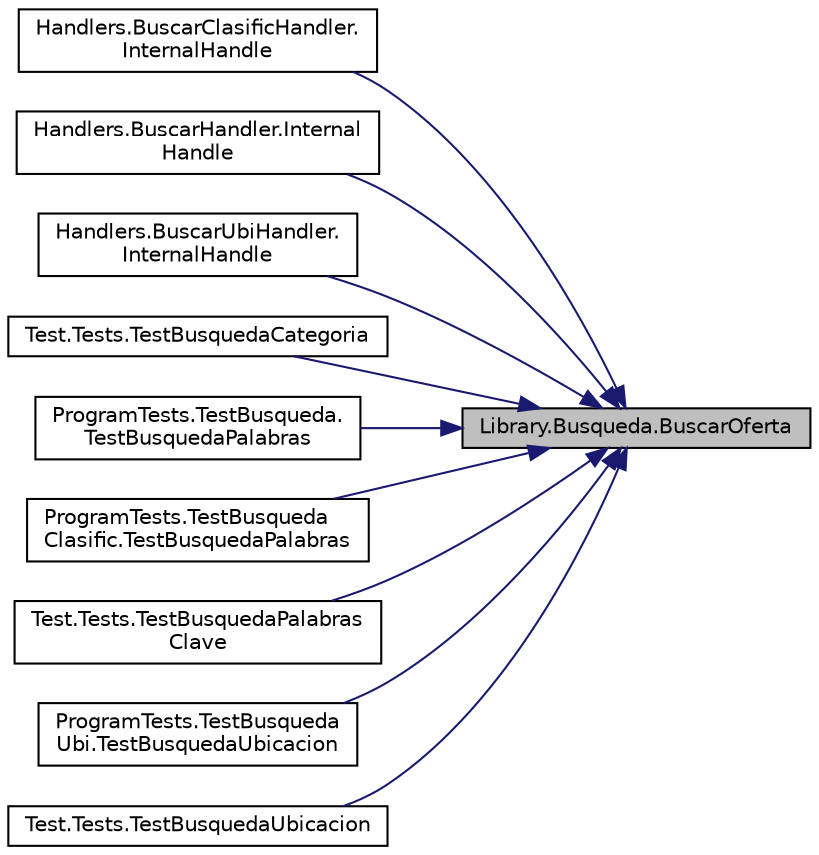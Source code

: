 digraph "Library.Busqueda.BuscarOferta"
{
 // INTERACTIVE_SVG=YES
 // LATEX_PDF_SIZE
  edge [fontname="Helvetica",fontsize="10",labelfontname="Helvetica",labelfontsize="10"];
  node [fontname="Helvetica",fontsize="10",shape=record];
  rankdir="RL";
  Node1 [label="Library.Busqueda.BuscarOferta",height=0.2,width=0.4,color="black", fillcolor="grey75", style="filled", fontcolor="black",tooltip="La función para buscar ofertas reciben un string con las palabras a buscar y revisa cada oferta para ..."];
  Node1 -> Node2 [dir="back",color="midnightblue",fontsize="10",style="solid",fontname="Helvetica"];
  Node2 [label="Handlers.BuscarClasificHandler.\lInternalHandle",height=0.2,width=0.4,color="black", fillcolor="white", style="filled",URL="$classHandlers_1_1BuscarClasificHandler.html#adbb79f3c3de0235e5b70dd1ab10f88b3",tooltip="Procesa el mensaje \"chau\" y retorna true; retorna false en caso contrario."];
  Node1 -> Node3 [dir="back",color="midnightblue",fontsize="10",style="solid",fontname="Helvetica"];
  Node3 [label="Handlers.BuscarHandler.Internal\lHandle",height=0.2,width=0.4,color="black", fillcolor="white", style="filled",URL="$classHandlers_1_1BuscarHandler.html#ab835c1043938bfec19c029baa0f1c456",tooltip="Procesa el mensaje \"chau\" y retorna true; retorna false en caso contrario."];
  Node1 -> Node4 [dir="back",color="midnightblue",fontsize="10",style="solid",fontname="Helvetica"];
  Node4 [label="Handlers.BuscarUbiHandler.\lInternalHandle",height=0.2,width=0.4,color="black", fillcolor="white", style="filled",URL="$classHandlers_1_1BuscarUbiHandler.html#a4e8b851c63ac2865fc8623e92c748875",tooltip="Procesa el mensaje \"chau\" y retorna true; retorna false en caso contrario."];
  Node1 -> Node5 [dir="back",color="midnightblue",fontsize="10",style="solid",fontname="Helvetica"];
  Node5 [label="Test.Tests.TestBusquedaCategoria",height=0.2,width=0.4,color="black", fillcolor="white", style="filled",URL="$classTest_1_1Tests.html#a5e1d75196e2cc96f7e4d9eab6371d3ce",tooltip="Test de la clase busqeuda, realiza una busqueda por categoria de material."];
  Node1 -> Node6 [dir="back",color="midnightblue",fontsize="10",style="solid",fontname="Helvetica"];
  Node6 [label="ProgramTests.TestBusqueda.\lTestBusquedaPalabras",height=0.2,width=0.4,color="black", fillcolor="white", style="filled",URL="$classProgramTests_1_1TestBusqueda.html#aabc32f0e476b686818e70f9e1c4554f7",tooltip="Este test prueba la busqueda por palabras clave."];
  Node1 -> Node7 [dir="back",color="midnightblue",fontsize="10",style="solid",fontname="Helvetica"];
  Node7 [label="ProgramTests.TestBusqueda\lClasific.TestBusquedaPalabras",height=0.2,width=0.4,color="black", fillcolor="white", style="filled",URL="$classProgramTests_1_1TestBusquedaClasific.html#ad03581cb5df9b72041318cb865b1d46e",tooltip="Este test prueba la busqueda por clasificación de los materiales."];
  Node1 -> Node8 [dir="back",color="midnightblue",fontsize="10",style="solid",fontname="Helvetica"];
  Node8 [label="Test.Tests.TestBusquedaPalabras\lClave",height=0.2,width=0.4,color="black", fillcolor="white", style="filled",URL="$classTest_1_1Tests.html#a679b476e08b99beee1a627f2daba1be6",tooltip="Test de la clase busqueda, realiza una busqueda por palabras claves."];
  Node1 -> Node9 [dir="back",color="midnightblue",fontsize="10",style="solid",fontname="Helvetica"];
  Node9 [label="ProgramTests.TestBusqueda\lUbi.TestBusquedaUbicacion",height=0.2,width=0.4,color="black", fillcolor="white", style="filled",URL="$classProgramTests_1_1TestBusquedaUbi.html#a8f0af28e394f300267c807c22c335177",tooltip="Este test prueba la busqueda por ubicación."];
  Node1 -> Node10 [dir="back",color="midnightblue",fontsize="10",style="solid",fontname="Helvetica"];
  Node10 [label="Test.Tests.TestBusquedaUbicacion",height=0.2,width=0.4,color="black", fillcolor="white", style="filled",URL="$classTest_1_1Tests.html#a99aa6bd011f89fcddf1592f05df71053",tooltip="Test de la clase busqueda, realiza una busqueda por Ubicacion."];
}
